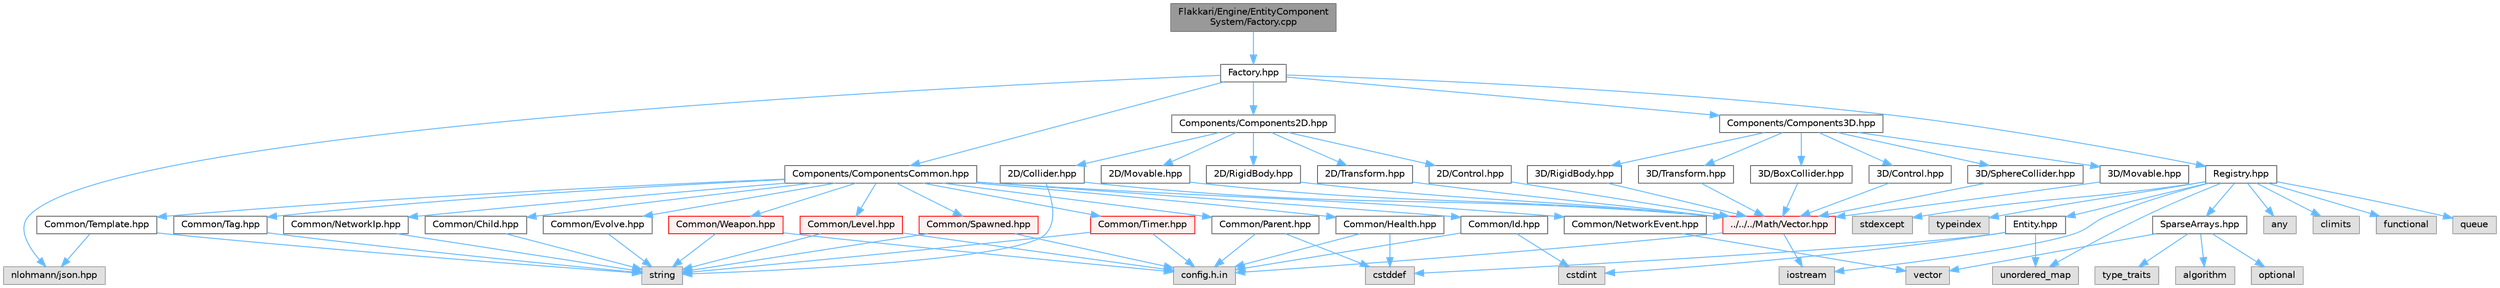 digraph "Flakkari/Engine/EntityComponentSystem/Factory.cpp"
{
 // LATEX_PDF_SIZE
  bgcolor="transparent";
  edge [fontname=Helvetica,fontsize=10,labelfontname=Helvetica,labelfontsize=10];
  node [fontname=Helvetica,fontsize=10,shape=box,height=0.2,width=0.4];
  Node1 [id="Node000001",label="Flakkari/Engine/EntityComponent\lSystem/Factory.cpp",height=0.2,width=0.4,color="gray40", fillcolor="grey60", style="filled", fontcolor="black",tooltip=" "];
  Node1 -> Node2 [id="edge1_Node000001_Node000002",color="steelblue1",style="solid",tooltip=" "];
  Node2 [id="Node000002",label="Factory.hpp",height=0.2,width=0.4,color="grey40", fillcolor="white", style="filled",URL="$d5/d03/Factory_8hpp.html",tooltip=" "];
  Node2 -> Node3 [id="edge2_Node000002_Node000003",color="steelblue1",style="solid",tooltip=" "];
  Node3 [id="Node000003",label="nlohmann/json.hpp",height=0.2,width=0.4,color="grey60", fillcolor="#E0E0E0", style="filled",tooltip=" "];
  Node2 -> Node4 [id="edge3_Node000002_Node000004",color="steelblue1",style="solid",tooltip=" "];
  Node4 [id="Node000004",label="Registry.hpp",height=0.2,width=0.4,color="grey40", fillcolor="white", style="filled",URL="$db/dd1/Registry_8hpp.html",tooltip=" "];
  Node4 -> Node5 [id="edge4_Node000004_Node000005",color="steelblue1",style="solid",tooltip=" "];
  Node5 [id="Node000005",label="Entity.hpp",height=0.2,width=0.4,color="grey40", fillcolor="white", style="filled",URL="$de/da6/Entity_8hpp.html",tooltip=" "];
  Node5 -> Node6 [id="edge5_Node000005_Node000006",color="steelblue1",style="solid",tooltip=" "];
  Node6 [id="Node000006",label="cstddef",height=0.2,width=0.4,color="grey60", fillcolor="#E0E0E0", style="filled",tooltip=" "];
  Node5 -> Node7 [id="edge6_Node000005_Node000007",color="steelblue1",style="solid",tooltip=" "];
  Node7 [id="Node000007",label="cstdint",height=0.2,width=0.4,color="grey60", fillcolor="#E0E0E0", style="filled",tooltip=" "];
  Node5 -> Node8 [id="edge7_Node000005_Node000008",color="steelblue1",style="solid",tooltip=" "];
  Node8 [id="Node000008",label="unordered_map",height=0.2,width=0.4,color="grey60", fillcolor="#E0E0E0", style="filled",tooltip=" "];
  Node4 -> Node9 [id="edge8_Node000004_Node000009",color="steelblue1",style="solid",tooltip=" "];
  Node9 [id="Node000009",label="SparseArrays.hpp",height=0.2,width=0.4,color="grey40", fillcolor="white", style="filled",URL="$df/db3/SparseArrays_8hpp.html",tooltip=" "];
  Node9 -> Node10 [id="edge9_Node000009_Node000010",color="steelblue1",style="solid",tooltip=" "];
  Node10 [id="Node000010",label="algorithm",height=0.2,width=0.4,color="grey60", fillcolor="#E0E0E0", style="filled",tooltip=" "];
  Node9 -> Node11 [id="edge10_Node000009_Node000011",color="steelblue1",style="solid",tooltip=" "];
  Node11 [id="Node000011",label="optional",height=0.2,width=0.4,color="grey60", fillcolor="#E0E0E0", style="filled",tooltip=" "];
  Node9 -> Node12 [id="edge11_Node000009_Node000012",color="steelblue1",style="solid",tooltip=" "];
  Node12 [id="Node000012",label="type_traits",height=0.2,width=0.4,color="grey60", fillcolor="#E0E0E0", style="filled",tooltip=" "];
  Node9 -> Node13 [id="edge12_Node000009_Node000013",color="steelblue1",style="solid",tooltip=" "];
  Node13 [id="Node000013",label="vector",height=0.2,width=0.4,color="grey60", fillcolor="#E0E0E0", style="filled",tooltip=" "];
  Node4 -> Node14 [id="edge13_Node000004_Node000014",color="steelblue1",style="solid",tooltip=" "];
  Node14 [id="Node000014",label="any",height=0.2,width=0.4,color="grey60", fillcolor="#E0E0E0", style="filled",tooltip=" "];
  Node4 -> Node15 [id="edge14_Node000004_Node000015",color="steelblue1",style="solid",tooltip=" "];
  Node15 [id="Node000015",label="climits",height=0.2,width=0.4,color="grey60", fillcolor="#E0E0E0", style="filled",tooltip=" "];
  Node4 -> Node16 [id="edge15_Node000004_Node000016",color="steelblue1",style="solid",tooltip=" "];
  Node16 [id="Node000016",label="functional",height=0.2,width=0.4,color="grey60", fillcolor="#E0E0E0", style="filled",tooltip=" "];
  Node4 -> Node17 [id="edge16_Node000004_Node000017",color="steelblue1",style="solid",tooltip=" "];
  Node17 [id="Node000017",label="iostream",height=0.2,width=0.4,color="grey60", fillcolor="#E0E0E0", style="filled",tooltip=" "];
  Node4 -> Node18 [id="edge17_Node000004_Node000018",color="steelblue1",style="solid",tooltip=" "];
  Node18 [id="Node000018",label="queue",height=0.2,width=0.4,color="grey60", fillcolor="#E0E0E0", style="filled",tooltip=" "];
  Node4 -> Node19 [id="edge18_Node000004_Node000019",color="steelblue1",style="solid",tooltip=" "];
  Node19 [id="Node000019",label="stdexcept",height=0.2,width=0.4,color="grey60", fillcolor="#E0E0E0", style="filled",tooltip=" "];
  Node4 -> Node20 [id="edge19_Node000004_Node000020",color="steelblue1",style="solid",tooltip=" "];
  Node20 [id="Node000020",label="typeindex",height=0.2,width=0.4,color="grey60", fillcolor="#E0E0E0", style="filled",tooltip=" "];
  Node4 -> Node8 [id="edge20_Node000004_Node000008",color="steelblue1",style="solid",tooltip=" "];
  Node2 -> Node21 [id="edge21_Node000002_Node000021",color="steelblue1",style="solid",tooltip=" "];
  Node21 [id="Node000021",label="Components/Components2D.hpp",height=0.2,width=0.4,color="grey40", fillcolor="white", style="filled",URL="$d0/d43/Components2D_8hpp.html",tooltip=" "];
  Node21 -> Node22 [id="edge22_Node000021_Node000022",color="steelblue1",style="solid",tooltip=" "];
  Node22 [id="Node000022",label="2D/Collider.hpp",height=0.2,width=0.4,color="grey40", fillcolor="white", style="filled",URL="$dd/d5f/Collider_8hpp.html",tooltip=" "];
  Node22 -> Node23 [id="edge23_Node000022_Node000023",color="steelblue1",style="solid",tooltip=" "];
  Node23 [id="Node000023",label="../../../Math/Vector.hpp",height=0.2,width=0.4,color="red", fillcolor="#FFF0F0", style="filled",URL="$de/dd9/Vector_8hpp.html",tooltip=" "];
  Node23 -> Node17 [id="edge24_Node000023_Node000017",color="steelblue1",style="solid",tooltip=" "];
  Node23 -> Node25 [id="edge25_Node000023_Node000025",color="steelblue1",style="solid",tooltip=" "];
  Node25 [id="Node000025",label="config.h.in",height=0.2,width=0.4,color="grey60", fillcolor="#E0E0E0", style="filled",tooltip=" "];
  Node22 -> Node26 [id="edge26_Node000022_Node000026",color="steelblue1",style="solid",tooltip=" "];
  Node26 [id="Node000026",label="string",height=0.2,width=0.4,color="grey60", fillcolor="#E0E0E0", style="filled",tooltip=" "];
  Node21 -> Node27 [id="edge27_Node000021_Node000027",color="steelblue1",style="solid",tooltip=" "];
  Node27 [id="Node000027",label="2D/Control.hpp",height=0.2,width=0.4,color="grey40", fillcolor="white", style="filled",URL="$d5/d59/2D_2Control_8hpp.html",tooltip=" "];
  Node27 -> Node23 [id="edge28_Node000027_Node000023",color="steelblue1",style="solid",tooltip=" "];
  Node21 -> Node28 [id="edge29_Node000021_Node000028",color="steelblue1",style="solid",tooltip=" "];
  Node28 [id="Node000028",label="2D/Movable.hpp",height=0.2,width=0.4,color="grey40", fillcolor="white", style="filled",URL="$d6/d02/2D_2Movable_8hpp.html",tooltip=" "];
  Node28 -> Node23 [id="edge30_Node000028_Node000023",color="steelblue1",style="solid",tooltip=" "];
  Node21 -> Node29 [id="edge31_Node000021_Node000029",color="steelblue1",style="solid",tooltip=" "];
  Node29 [id="Node000029",label="2D/RigidBody.hpp",height=0.2,width=0.4,color="grey40", fillcolor="white", style="filled",URL="$d9/df7/2D_2RigidBody_8hpp.html",tooltip=" "];
  Node29 -> Node23 [id="edge32_Node000029_Node000023",color="steelblue1",style="solid",tooltip=" "];
  Node21 -> Node30 [id="edge33_Node000021_Node000030",color="steelblue1",style="solid",tooltip=" "];
  Node30 [id="Node000030",label="2D/Transform.hpp",height=0.2,width=0.4,color="grey40", fillcolor="white", style="filled",URL="$d2/db8/2D_2Transform_8hpp.html",tooltip=" "];
  Node30 -> Node23 [id="edge34_Node000030_Node000023",color="steelblue1",style="solid",tooltip=" "];
  Node2 -> Node31 [id="edge35_Node000002_Node000031",color="steelblue1",style="solid",tooltip=" "];
  Node31 [id="Node000031",label="Components/Components3D.hpp",height=0.2,width=0.4,color="grey40", fillcolor="white", style="filled",URL="$df/d72/Components3D_8hpp.html",tooltip=" "];
  Node31 -> Node32 [id="edge36_Node000031_Node000032",color="steelblue1",style="solid",tooltip=" "];
  Node32 [id="Node000032",label="3D/BoxCollider.hpp",height=0.2,width=0.4,color="grey40", fillcolor="white", style="filled",URL="$d2/df3/BoxCollider_8hpp.html",tooltip=" "];
  Node32 -> Node23 [id="edge37_Node000032_Node000023",color="steelblue1",style="solid",tooltip=" "];
  Node31 -> Node33 [id="edge38_Node000031_Node000033",color="steelblue1",style="solid",tooltip=" "];
  Node33 [id="Node000033",label="3D/Control.hpp",height=0.2,width=0.4,color="grey40", fillcolor="white", style="filled",URL="$d2/d89/3D_2Control_8hpp.html",tooltip=" "];
  Node33 -> Node23 [id="edge39_Node000033_Node000023",color="steelblue1",style="solid",tooltip=" "];
  Node31 -> Node34 [id="edge40_Node000031_Node000034",color="steelblue1",style="solid",tooltip=" "];
  Node34 [id="Node000034",label="3D/Movable.hpp",height=0.2,width=0.4,color="grey40", fillcolor="white", style="filled",URL="$d6/d80/3D_2Movable_8hpp.html",tooltip=" "];
  Node34 -> Node23 [id="edge41_Node000034_Node000023",color="steelblue1",style="solid",tooltip=" "];
  Node31 -> Node35 [id="edge42_Node000031_Node000035",color="steelblue1",style="solid",tooltip=" "];
  Node35 [id="Node000035",label="3D/RigidBody.hpp",height=0.2,width=0.4,color="grey40", fillcolor="white", style="filled",URL="$d9/d45/3D_2RigidBody_8hpp.html",tooltip=" "];
  Node35 -> Node23 [id="edge43_Node000035_Node000023",color="steelblue1",style="solid",tooltip=" "];
  Node31 -> Node36 [id="edge44_Node000031_Node000036",color="steelblue1",style="solid",tooltip=" "];
  Node36 [id="Node000036",label="3D/SphereCollider.hpp",height=0.2,width=0.4,color="grey40", fillcolor="white", style="filled",URL="$d5/dd5/SphereCollider_8hpp.html",tooltip=" "];
  Node36 -> Node23 [id="edge45_Node000036_Node000023",color="steelblue1",style="solid",tooltip=" "];
  Node31 -> Node37 [id="edge46_Node000031_Node000037",color="steelblue1",style="solid",tooltip=" "];
  Node37 [id="Node000037",label="3D/Transform.hpp",height=0.2,width=0.4,color="grey40", fillcolor="white", style="filled",URL="$dc/d08/3D_2Transform_8hpp.html",tooltip=" "];
  Node37 -> Node23 [id="edge47_Node000037_Node000023",color="steelblue1",style="solid",tooltip=" "];
  Node2 -> Node38 [id="edge48_Node000002_Node000038",color="steelblue1",style="solid",tooltip=" "];
  Node38 [id="Node000038",label="Components/ComponentsCommon.hpp",height=0.2,width=0.4,color="grey40", fillcolor="white", style="filled",URL="$d1/d37/ComponentsCommon_8hpp.html",tooltip=" "];
  Node38 -> Node39 [id="edge49_Node000038_Node000039",color="steelblue1",style="solid",tooltip=" "];
  Node39 [id="Node000039",label="Common/Child.hpp",height=0.2,width=0.4,color="grey40", fillcolor="white", style="filled",URL="$d5/d4f/Child_8hpp.html",tooltip=" "];
  Node39 -> Node26 [id="edge50_Node000039_Node000026",color="steelblue1",style="solid",tooltip=" "];
  Node38 -> Node40 [id="edge51_Node000038_Node000040",color="steelblue1",style="solid",tooltip=" "];
  Node40 [id="Node000040",label="Common/Evolve.hpp",height=0.2,width=0.4,color="grey40", fillcolor="white", style="filled",URL="$de/dc0/Evolve_8hpp.html",tooltip=" "];
  Node40 -> Node26 [id="edge52_Node000040_Node000026",color="steelblue1",style="solid",tooltip=" "];
  Node38 -> Node41 [id="edge53_Node000038_Node000041",color="steelblue1",style="solid",tooltip=" "];
  Node41 [id="Node000041",label="Common/Health.hpp",height=0.2,width=0.4,color="grey40", fillcolor="white", style="filled",URL="$d6/d38/Health_8hpp.html",tooltip=" "];
  Node41 -> Node6 [id="edge54_Node000041_Node000006",color="steelblue1",style="solid",tooltip=" "];
  Node41 -> Node25 [id="edge55_Node000041_Node000025",color="steelblue1",style="solid",tooltip=" "];
  Node38 -> Node42 [id="edge56_Node000038_Node000042",color="steelblue1",style="solid",tooltip=" "];
  Node42 [id="Node000042",label="Common/Id.hpp",height=0.2,width=0.4,color="grey40", fillcolor="white", style="filled",URL="$d0/dbe/Id_8hpp.html",tooltip=" "];
  Node42 -> Node7 [id="edge57_Node000042_Node000007",color="steelblue1",style="solid",tooltip=" "];
  Node42 -> Node25 [id="edge58_Node000042_Node000025",color="steelblue1",style="solid",tooltip=" "];
  Node38 -> Node43 [id="edge59_Node000038_Node000043",color="steelblue1",style="solid",tooltip=" "];
  Node43 [id="Node000043",label="Common/Level.hpp",height=0.2,width=0.4,color="red", fillcolor="#FFF0F0", style="filled",URL="$da/d93/Level_8hpp.html",tooltip=" "];
  Node43 -> Node26 [id="edge60_Node000043_Node000026",color="steelblue1",style="solid",tooltip=" "];
  Node43 -> Node25 [id="edge61_Node000043_Node000025",color="steelblue1",style="solid",tooltip=" "];
  Node38 -> Node45 [id="edge62_Node000038_Node000045",color="steelblue1",style="solid",tooltip=" "];
  Node45 [id="Node000045",label="Common/Parent.hpp",height=0.2,width=0.4,color="grey40", fillcolor="white", style="filled",URL="$db/d14/Parent_8hpp.html",tooltip=" "];
  Node45 -> Node6 [id="edge63_Node000045_Node000006",color="steelblue1",style="solid",tooltip=" "];
  Node45 -> Node25 [id="edge64_Node000045_Node000025",color="steelblue1",style="solid",tooltip=" "];
  Node38 -> Node46 [id="edge65_Node000038_Node000046",color="steelblue1",style="solid",tooltip=" "];
  Node46 [id="Node000046",label="Common/Spawned.hpp",height=0.2,width=0.4,color="red", fillcolor="#FFF0F0", style="filled",URL="$d8/dca/Spawned_8hpp.html",tooltip=" "];
  Node46 -> Node26 [id="edge66_Node000046_Node000026",color="steelblue1",style="solid",tooltip=" "];
  Node46 -> Node25 [id="edge67_Node000046_Node000025",color="steelblue1",style="solid",tooltip=" "];
  Node38 -> Node47 [id="edge68_Node000038_Node000047",color="steelblue1",style="solid",tooltip=" "];
  Node47 [id="Node000047",label="Common/Tag.hpp",height=0.2,width=0.4,color="grey40", fillcolor="white", style="filled",URL="$d0/d5a/Tag_8hpp.html",tooltip=" "];
  Node47 -> Node26 [id="edge69_Node000047_Node000026",color="steelblue1",style="solid",tooltip=" "];
  Node38 -> Node48 [id="edge70_Node000038_Node000048",color="steelblue1",style="solid",tooltip=" "];
  Node48 [id="Node000048",label="Common/Template.hpp",height=0.2,width=0.4,color="grey40", fillcolor="white", style="filled",URL="$df/da8/Template_8hpp.html",tooltip=" "];
  Node48 -> Node3 [id="edge71_Node000048_Node000003",color="steelblue1",style="solid",tooltip=" "];
  Node48 -> Node26 [id="edge72_Node000048_Node000026",color="steelblue1",style="solid",tooltip=" "];
  Node38 -> Node49 [id="edge73_Node000038_Node000049",color="steelblue1",style="solid",tooltip=" "];
  Node49 [id="Node000049",label="Common/Timer.hpp",height=0.2,width=0.4,color="red", fillcolor="#FFF0F0", style="filled",URL="$d8/dbf/Timer_8hpp.html",tooltip=" "];
  Node49 -> Node26 [id="edge74_Node000049_Node000026",color="steelblue1",style="solid",tooltip=" "];
  Node49 -> Node25 [id="edge75_Node000049_Node000025",color="steelblue1",style="solid",tooltip=" "];
  Node38 -> Node51 [id="edge76_Node000038_Node000051",color="steelblue1",style="solid",tooltip=" "];
  Node51 [id="Node000051",label="Common/Weapon.hpp",height=0.2,width=0.4,color="red", fillcolor="#FFF0F0", style="filled",URL="$dd/d7d/Weapon_8hpp.html",tooltip=" "];
  Node51 -> Node26 [id="edge77_Node000051_Node000026",color="steelblue1",style="solid",tooltip=" "];
  Node51 -> Node25 [id="edge78_Node000051_Node000025",color="steelblue1",style="solid",tooltip=" "];
  Node38 -> Node52 [id="edge79_Node000038_Node000052",color="steelblue1",style="solid",tooltip=" "];
  Node52 [id="Node000052",label="Common/NetworkEvent.hpp",height=0.2,width=0.4,color="grey40", fillcolor="white", style="filled",URL="$da/daf/NetworkEvent_8hpp.html",tooltip=" "];
  Node52 -> Node13 [id="edge80_Node000052_Node000013",color="steelblue1",style="solid",tooltip=" "];
  Node38 -> Node53 [id="edge81_Node000038_Node000053",color="steelblue1",style="solid",tooltip=" "];
  Node53 [id="Node000053",label="Common/NetworkIp.hpp",height=0.2,width=0.4,color="grey40", fillcolor="white", style="filled",URL="$d6/d65/NetworkIp_8hpp.html",tooltip=" "];
  Node53 -> Node26 [id="edge82_Node000053_Node000026",color="steelblue1",style="solid",tooltip=" "];
}
